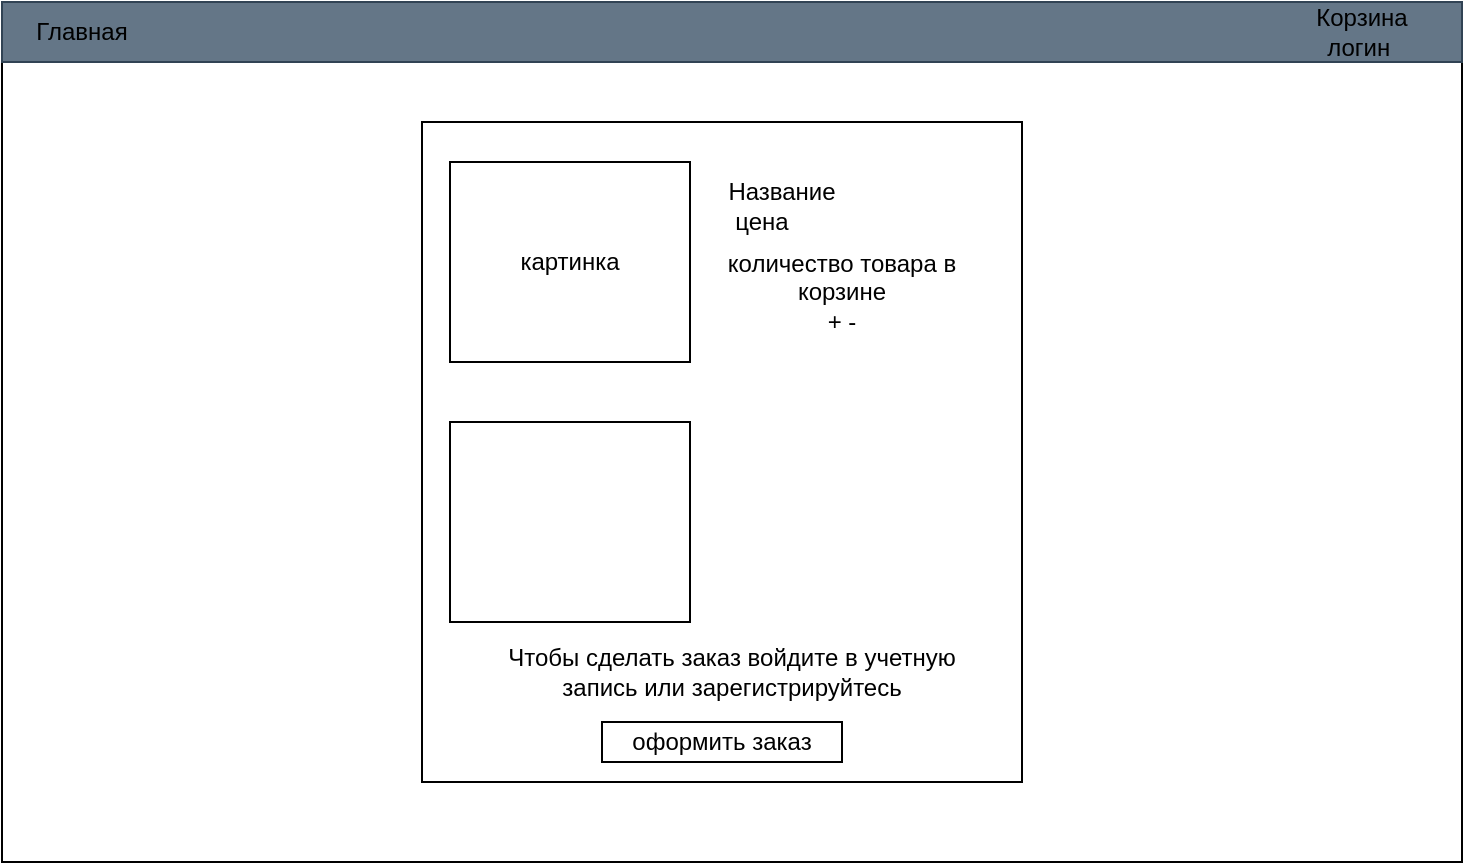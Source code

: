 <mxfile version="17.1.2" type="device"><diagram id="iHcTYzbUQbHKaPKsAaux" name="Page-1"><mxGraphModel dx="1038" dy="575" grid="1" gridSize="10" guides="1" tooltips="1" connect="1" arrows="1" fold="1" page="1" pageScale="1" pageWidth="827" pageHeight="1169" math="0" shadow="0"><root><mxCell id="0"/><mxCell id="1" parent="0"/><mxCell id="qw48TkOfDkQ-8T8DKRVP-1" value="" style="rounded=0;whiteSpace=wrap;html=1;" vertex="1" parent="1"><mxGeometry x="70" y="70" width="730" height="430" as="geometry"/></mxCell><mxCell id="qw48TkOfDkQ-8T8DKRVP-2" value="" style="rounded=0;whiteSpace=wrap;html=1;fillColor=#647687;fontColor=#ffffff;strokeColor=#314354;" vertex="1" parent="1"><mxGeometry x="70" y="70" width="730" height="30" as="geometry"/></mxCell><mxCell id="qw48TkOfDkQ-8T8DKRVP-3" value="Главная" style="text;html=1;strokeColor=none;fillColor=none;align=center;verticalAlign=middle;whiteSpace=wrap;rounded=0;" vertex="1" parent="1"><mxGeometry x="80" y="70" width="60" height="30" as="geometry"/></mxCell><mxCell id="qw48TkOfDkQ-8T8DKRVP-4" value="Корзина логин&amp;nbsp;" style="text;html=1;strokeColor=none;fillColor=none;align=center;verticalAlign=middle;whiteSpace=wrap;rounded=0;" vertex="1" parent="1"><mxGeometry x="720" y="70" width="60" height="30" as="geometry"/></mxCell><mxCell id="qw48TkOfDkQ-8T8DKRVP-5" value="" style="rounded=0;whiteSpace=wrap;html=1;" vertex="1" parent="1"><mxGeometry x="280" y="130" width="300" height="330" as="geometry"/></mxCell><mxCell id="qw48TkOfDkQ-8T8DKRVP-6" value="" style="rounded=0;whiteSpace=wrap;html=1;" vertex="1" parent="1"><mxGeometry x="294" y="150" width="120" height="100" as="geometry"/></mxCell><mxCell id="qw48TkOfDkQ-8T8DKRVP-7" value="" style="rounded=0;whiteSpace=wrap;html=1;" vertex="1" parent="1"><mxGeometry x="294" y="280" width="120" height="100" as="geometry"/></mxCell><mxCell id="qw48TkOfDkQ-8T8DKRVP-8" value="Название" style="text;html=1;strokeColor=none;fillColor=none;align=center;verticalAlign=middle;whiteSpace=wrap;rounded=0;" vertex="1" parent="1"><mxGeometry x="430" y="150" width="60" height="30" as="geometry"/></mxCell><mxCell id="qw48TkOfDkQ-8T8DKRVP-9" value="цена" style="text;html=1;strokeColor=none;fillColor=none;align=center;verticalAlign=middle;whiteSpace=wrap;rounded=0;" vertex="1" parent="1"><mxGeometry x="420" y="170" width="60" height="20" as="geometry"/></mxCell><mxCell id="qw48TkOfDkQ-8T8DKRVP-10" value="количество товара в корзине&lt;br&gt;+ -" style="text;html=1;strokeColor=none;fillColor=none;align=center;verticalAlign=middle;whiteSpace=wrap;rounded=0;" vertex="1" parent="1"><mxGeometry x="430" y="200" width="120" height="30" as="geometry"/></mxCell><mxCell id="qw48TkOfDkQ-8T8DKRVP-11" value="картинка" style="text;html=1;strokeColor=none;fillColor=none;align=center;verticalAlign=middle;whiteSpace=wrap;rounded=0;" vertex="1" parent="1"><mxGeometry x="324" y="185" width="60" height="30" as="geometry"/></mxCell><mxCell id="qw48TkOfDkQ-8T8DKRVP-12" value="Чтобы сделать заказ войдите в учетную запись или зарегистрируйтесь" style="text;html=1;strokeColor=none;fillColor=none;align=center;verticalAlign=middle;whiteSpace=wrap;rounded=0;" vertex="1" parent="1"><mxGeometry x="317" y="390" width="236" height="30" as="geometry"/></mxCell><mxCell id="qw48TkOfDkQ-8T8DKRVP-13" value="оформить заказ" style="rounded=0;whiteSpace=wrap;html=1;" vertex="1" parent="1"><mxGeometry x="370" y="430" width="120" height="20" as="geometry"/></mxCell></root></mxGraphModel></diagram></mxfile>